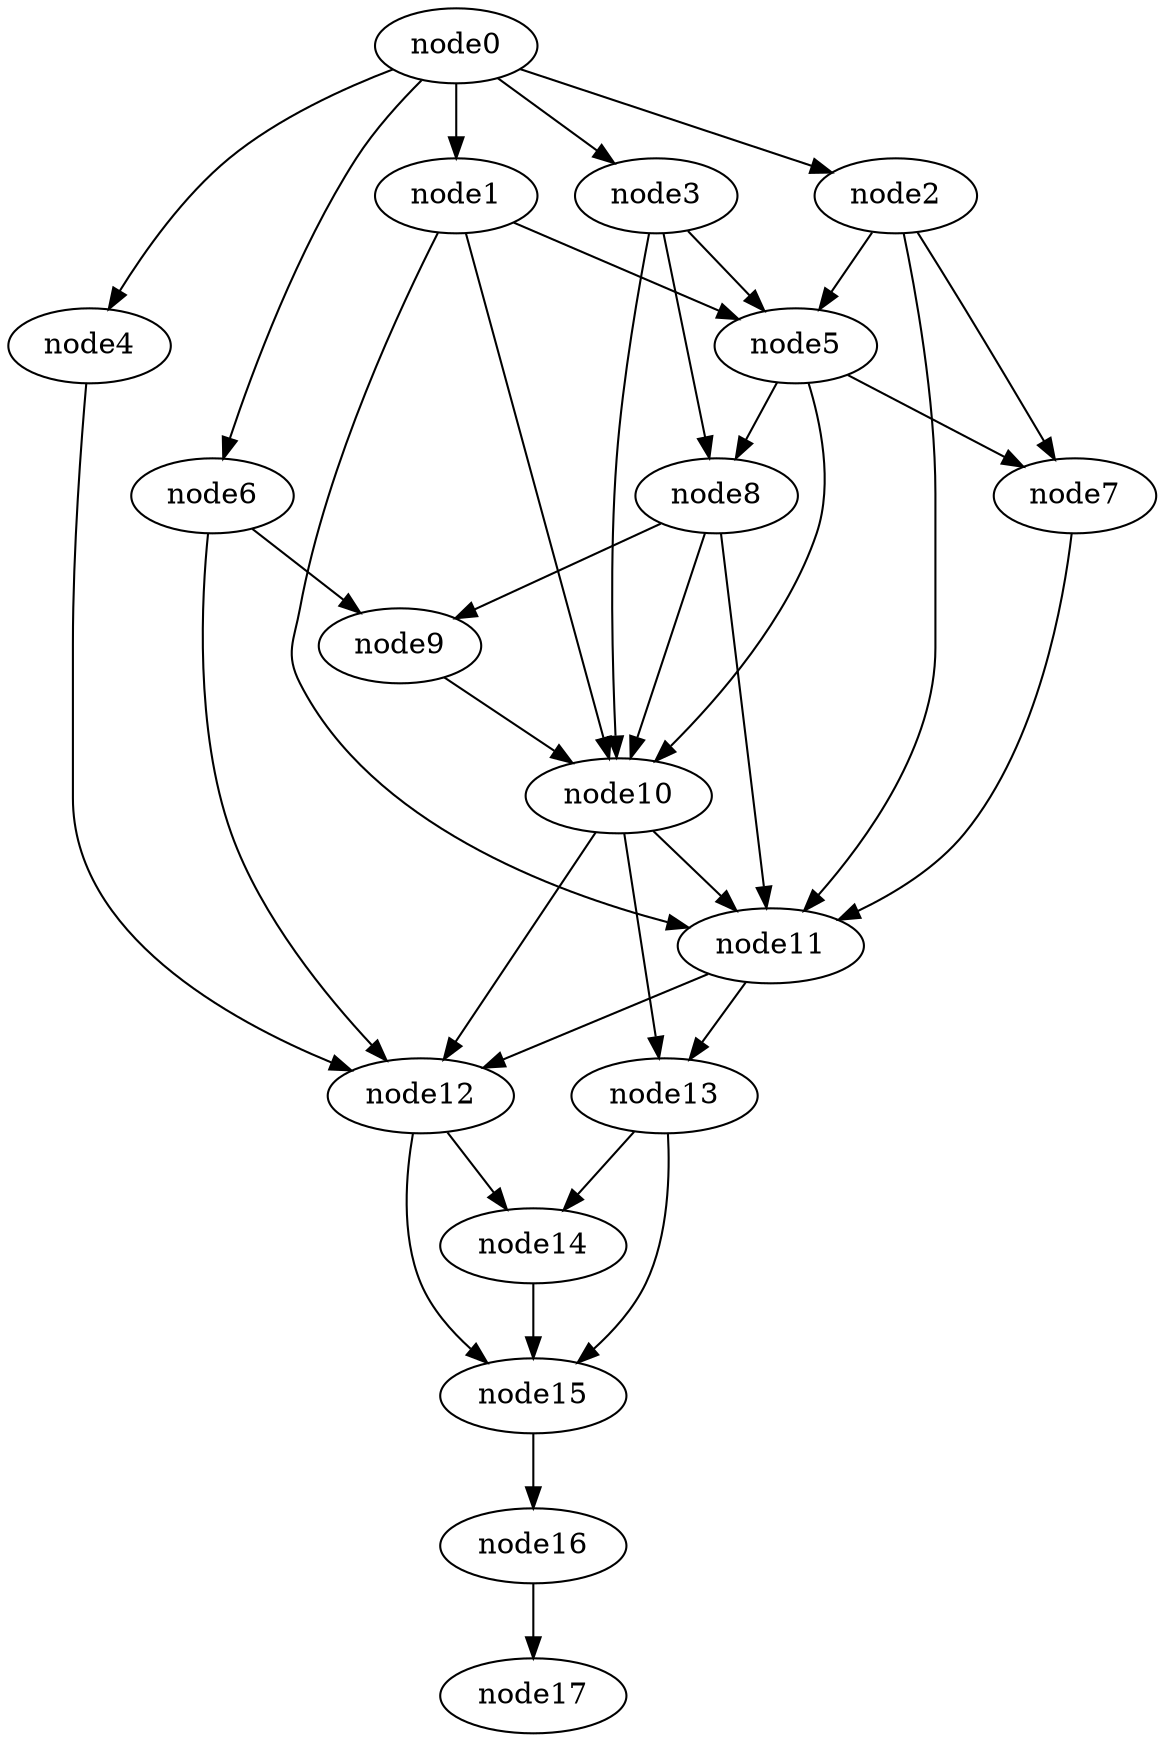 digraph g{
	node17
	node16 -> node17
	node15 -> node16
	node14 -> node15
	node13 -> node15
	node13 -> node14
	node12 -> node15
	node12 -> node14
	node11 -> node13
	node11 -> node12
	node10 -> node13
	node10 -> node12
	node10 -> node11
	node9 -> node10
	node8 -> node11
	node8 -> node10
	node8 -> node9
	node7 -> node11
	node6 -> node12
	node6 -> node9
	node5 -> node10
	node5 -> node8
	node5 -> node7
	node4 -> node12
	node3 -> node10
	node3 -> node8
	node3 -> node5
	node2 -> node11
	node2 -> node7
	node2 -> node5
	node1 -> node11
	node1 -> node10
	node1 -> node5
	node0 -> node6
	node0 -> node4
	node0 -> node3
	node0 -> node2
	node0 -> node1
}
